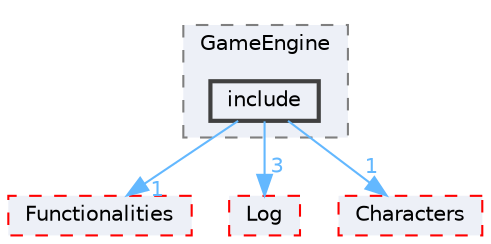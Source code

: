 digraph "components/GameEngine/include"
{
 // LATEX_PDF_SIZE
  bgcolor="transparent";
  edge [fontname=Helvetica,fontsize=10,labelfontname=Helvetica,labelfontsize=10];
  node [fontname=Helvetica,fontsize=10,shape=box,height=0.2,width=0.4];
  compound=true
  subgraph clusterdir_f5391c9aa8a37b8d280ae97ee6ad40b5 {
    graph [ bgcolor="#edf0f7", pencolor="grey50", label="GameEngine", fontname=Helvetica,fontsize=10 style="filled,dashed", URL="dir_f5391c9aa8a37b8d280ae97ee6ad40b5.html",tooltip=""]
  dir_42857d1da129e4f679e4f5ad57058a36 [label="include", fillcolor="#edf0f7", color="grey25", style="filled,bold", URL="dir_42857d1da129e4f679e4f5ad57058a36.html",tooltip=""];
  }
  dir_1af45be9582a5f6b2b703a2e312f7e51 [label="Functionalities", fillcolor="#edf0f7", color="red", style="filled,dashed", URL="dir_1af45be9582a5f6b2b703a2e312f7e51.html",tooltip=""];
  dir_e0265970d0c2b47964a8add59f80c8ad [label="Log", fillcolor="#edf0f7", color="red", style="filled,dashed", URL="dir_e0265970d0c2b47964a8add59f80c8ad.html",tooltip=""];
  dir_5e1eab55ecca3a842e980cadf47de3e4 [label="Characters", fillcolor="#edf0f7", color="red", style="filled,dashed", URL="dir_5e1eab55ecca3a842e980cadf47de3e4.html",tooltip=""];
  dir_42857d1da129e4f679e4f5ad57058a36->dir_1af45be9582a5f6b2b703a2e312f7e51 [headlabel="1", labeldistance=1.5 headhref="dir_000011_000007.html" href="dir_000011_000007.html" color="steelblue1" fontcolor="steelblue1"];
  dir_42857d1da129e4f679e4f5ad57058a36->dir_5e1eab55ecca3a842e980cadf47de3e4 [headlabel="1", labeldistance=1.5 headhref="dir_000011_000001.html" href="dir_000011_000001.html" color="steelblue1" fontcolor="steelblue1"];
  dir_42857d1da129e4f679e4f5ad57058a36->dir_e0265970d0c2b47964a8add59f80c8ad [headlabel="3", labeldistance=1.5 headhref="dir_000011_000018.html" href="dir_000011_000018.html" color="steelblue1" fontcolor="steelblue1"];
}
